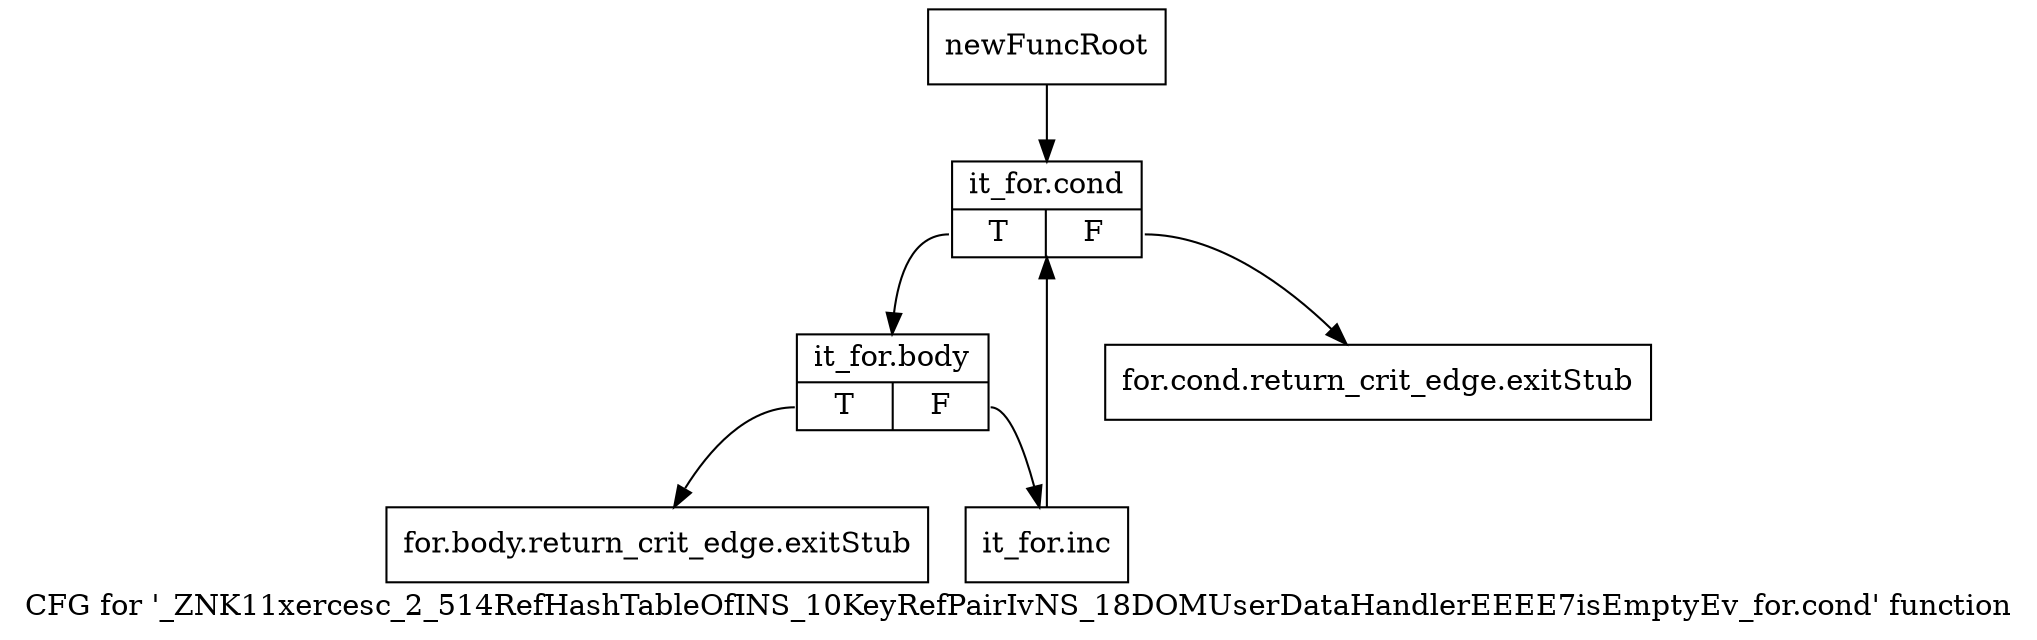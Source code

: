digraph "CFG for '_ZNK11xercesc_2_514RefHashTableOfINS_10KeyRefPairIvNS_18DOMUserDataHandlerEEEE7isEmptyEv_for.cond' function" {
	label="CFG for '_ZNK11xercesc_2_514RefHashTableOfINS_10KeyRefPairIvNS_18DOMUserDataHandlerEEEE7isEmptyEv_for.cond' function";

	Node0x9760d10 [shape=record,label="{newFuncRoot}"];
	Node0x9760d10 -> Node0x9760e00;
	Node0x9760d60 [shape=record,label="{for.cond.return_crit_edge.exitStub}"];
	Node0x9760db0 [shape=record,label="{for.body.return_crit_edge.exitStub}"];
	Node0x9760e00 [shape=record,label="{it_for.cond|{<s0>T|<s1>F}}"];
	Node0x9760e00:s0 -> Node0x9760e50;
	Node0x9760e00:s1 -> Node0x9760d60;
	Node0x9760e50 [shape=record,label="{it_for.body|{<s0>T|<s1>F}}"];
	Node0x9760e50:s0 -> Node0x9760db0;
	Node0x9760e50:s1 -> Node0x9760ea0;
	Node0x9760ea0 [shape=record,label="{it_for.inc}"];
	Node0x9760ea0 -> Node0x9760e00;
}
